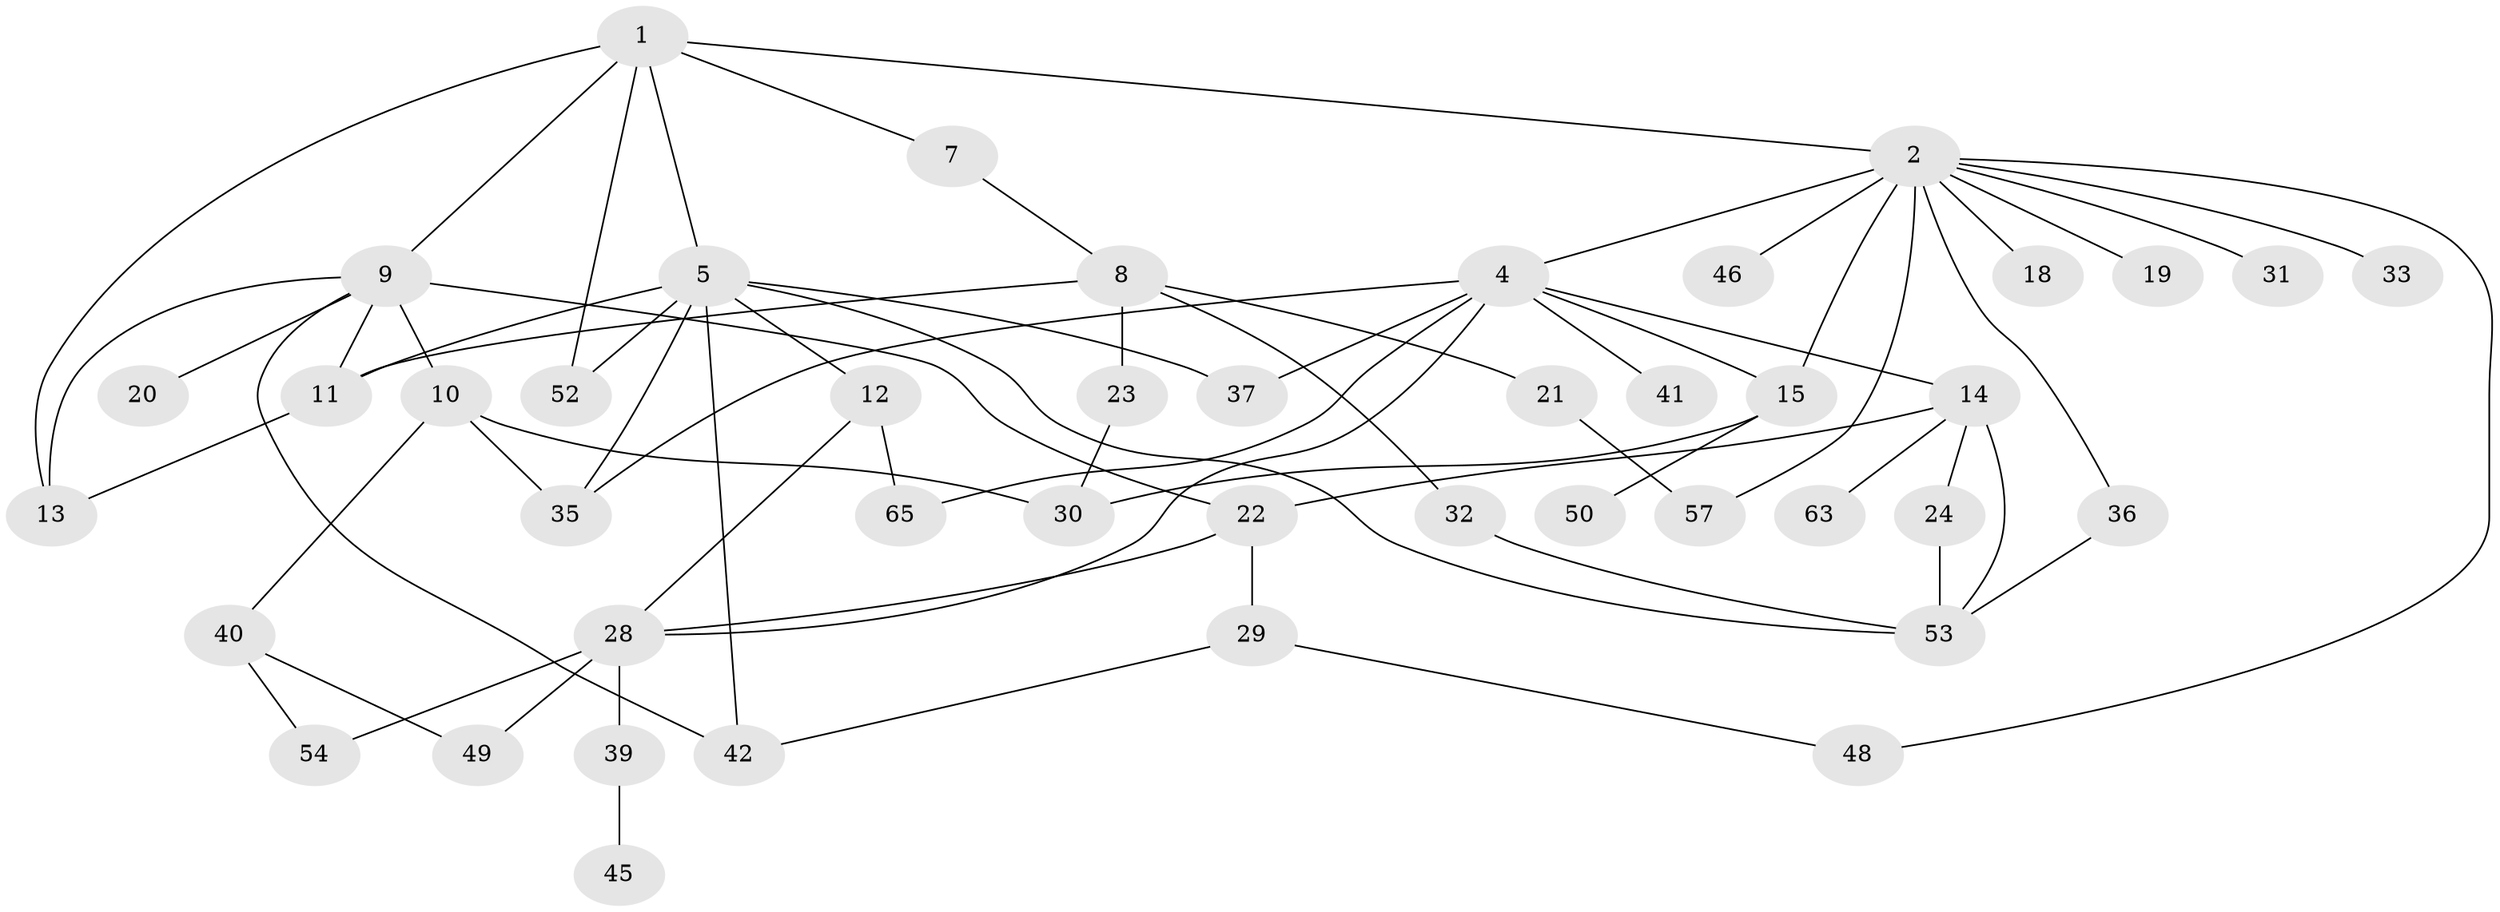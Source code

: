 // Generated by graph-tools (version 1.1) at 2025/51/02/27/25 19:51:36]
// undirected, 44 vertices, 68 edges
graph export_dot {
graph [start="1"]
  node [color=gray90,style=filled];
  1 [super="+3"];
  2 [super="+6"];
  4 [super="+58"];
  5 [super="+25"];
  7;
  8 [super="+17"];
  9 [super="+16"];
  10;
  11;
  12 [super="+34"];
  13 [super="+47"];
  14 [super="+59"];
  15 [super="+26"];
  18;
  19;
  20;
  21;
  22 [super="+60"];
  23 [super="+27"];
  24;
  28 [super="+44"];
  29;
  30 [super="+38"];
  31;
  32;
  33;
  35 [super="+43"];
  36;
  37 [super="+55"];
  39 [super="+51"];
  40 [super="+64"];
  41;
  42 [super="+61"];
  45;
  46 [super="+56"];
  48;
  49;
  50;
  52;
  53 [super="+62"];
  54;
  57;
  63;
  65;
  1 -- 2 [weight=2];
  1 -- 5;
  1 -- 7;
  1 -- 13;
  1 -- 52;
  1 -- 9 [weight=2];
  2 -- 4;
  2 -- 18;
  2 -- 19;
  2 -- 31;
  2 -- 57;
  2 -- 48;
  2 -- 33;
  2 -- 36;
  2 -- 46;
  2 -- 15;
  4 -- 14;
  4 -- 15;
  4 -- 41;
  4 -- 35;
  4 -- 65;
  4 -- 28;
  4 -- 37;
  5 -- 12;
  5 -- 42;
  5 -- 52;
  5 -- 37;
  5 -- 11;
  5 -- 53;
  5 -- 35;
  7 -- 8;
  8 -- 21;
  8 -- 23;
  8 -- 32;
  8 -- 11;
  9 -- 10;
  9 -- 11;
  9 -- 20;
  9 -- 42;
  9 -- 13;
  9 -- 22;
  10 -- 35;
  10 -- 40;
  10 -- 30;
  11 -- 13;
  12 -- 65;
  12 -- 28;
  14 -- 24;
  14 -- 63;
  14 -- 22;
  14 -- 53;
  15 -- 50;
  15 -- 30;
  21 -- 57;
  22 -- 28;
  22 -- 29;
  23 -- 30;
  24 -- 53;
  28 -- 39 [weight=2];
  28 -- 49;
  28 -- 54;
  29 -- 48;
  29 -- 42;
  32 -- 53;
  36 -- 53;
  39 -- 45;
  40 -- 54;
  40 -- 49;
}
